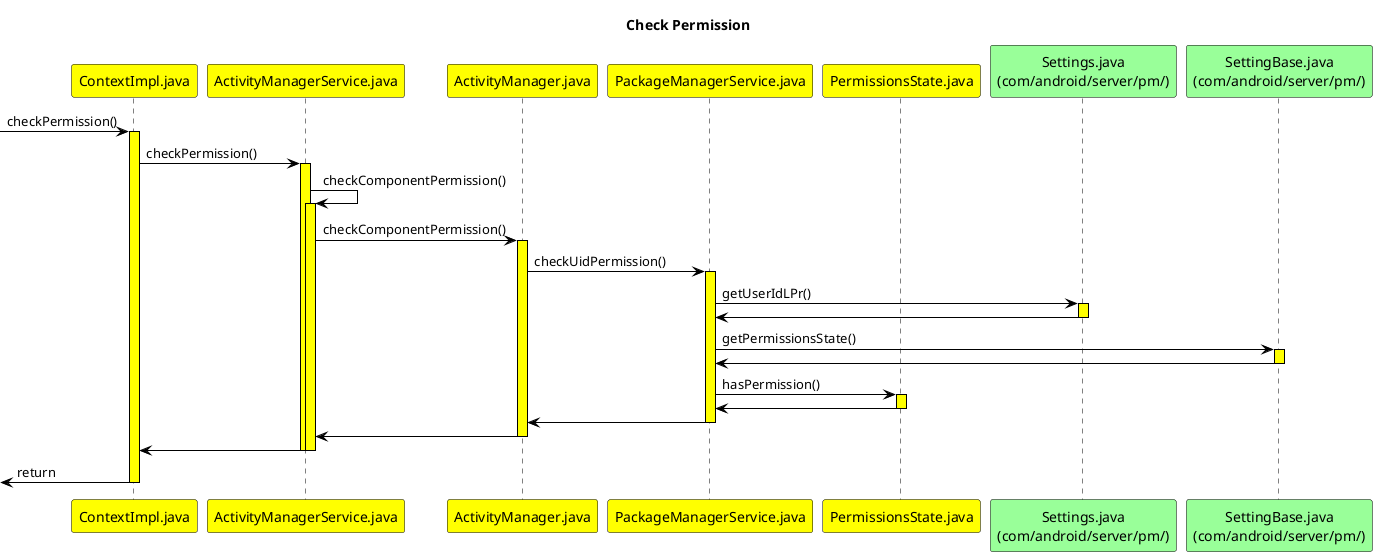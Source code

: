 @startuml
skinparam sequence {
	ArrowColor Black
	ActorBorderColor Black
	LifeLineBorderColor Black
	LifeLineBackgroundColor Yellow

	ParticipantBorderColor Black
	ParticipantBackgroundColor Yellow
	ParticipantFontColor Black
}

title Check Permission

participant ContextImpl.java as ContextImpl
participant ActivityManagerService.java as ActivityManagerService
participant ActivityManager.java as ActivityManager
participant PackageManagerService.java as PackageManagerService
participant PermissionsState.java as PermissionsState
participant "Settings.java\n(com/android/server/pm/)" as Settings #99FF99
participant "SettingBase.java\n(com/android/server/pm/)" as SettingBase #99FF99

->ContextImpl:checkPermission()
activate ContextImpl
ContextImpl -> ActivityManagerService:checkPermission()
activate ActivityManagerService
ActivityManagerService -> ActivityManagerService:checkComponentPermission()
activate ActivityManagerService
ActivityManagerService->ActivityManager:checkComponentPermission()
activate ActivityManager
ActivityManager->PackageManagerService:checkUidPermission()
activate PackageManagerService
PackageManagerService->Settings:getUserIdLPr()
activate Settings
Settings->PackageManagerService
deactivate Settings
PackageManagerService->SettingBase:getPermissionsState()
activate SettingBase
SettingBase->PackageManagerService
deactivate SettingBase
PackageManagerService->PermissionsState:hasPermission()
activate PermissionsState
PermissionsState -> PackageManagerService
deactivate PermissionsState
PackageManagerService -> ActivityManager
deactivate PackageManagerService
ActivityManager -> ActivityManagerService
deactivate ActivityManager
ActivityManagerService -> ContextImpl
deactivate ActivityManagerService
deactivate ActivityManagerService
<-ContextImpl:return
deactivate ContextImpl

@enduml